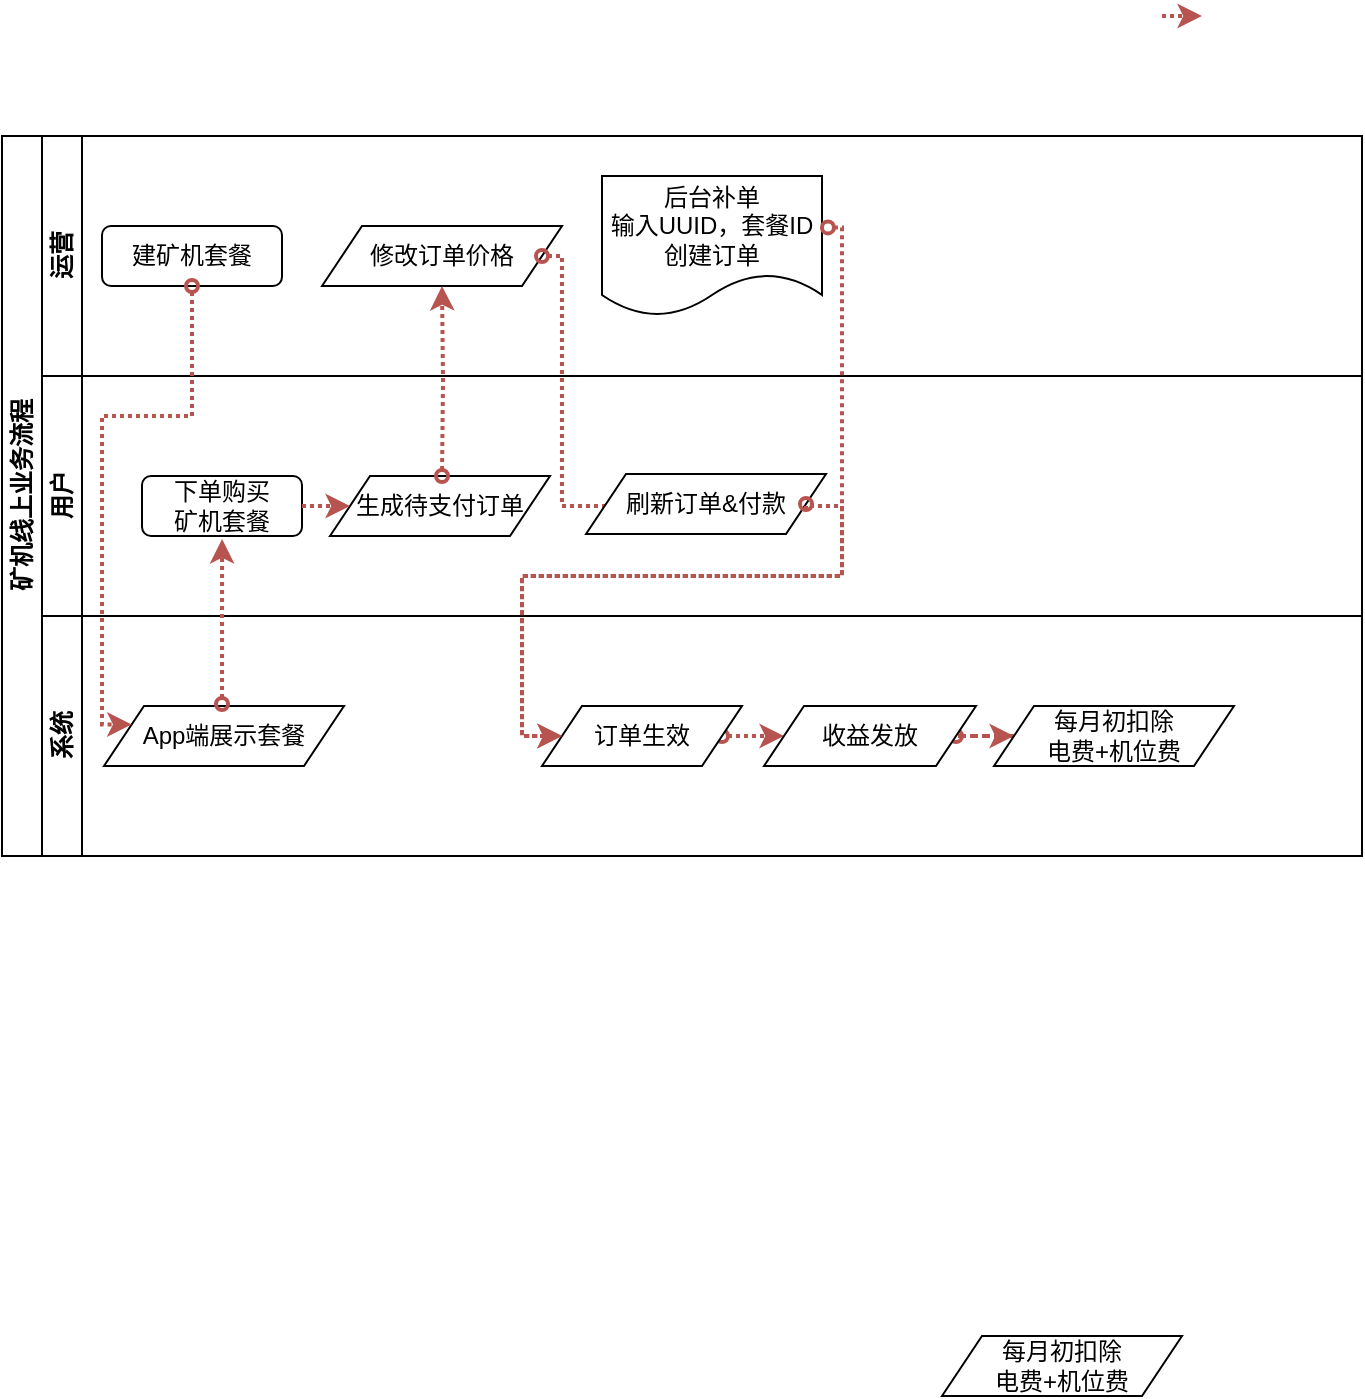 <mxfile version="22.0.4" type="github">
  <diagram id="prtHgNgQTEPvFCAcTncT" name="Page-1">
    <mxGraphModel dx="1166" dy="1707" grid="1" gridSize="10" guides="1" tooltips="1" connect="1" arrows="1" fold="1" page="1" pageScale="1" pageWidth="827" pageHeight="1169" math="0" shadow="0">
      <root>
        <mxCell id="0" />
        <mxCell id="1" parent="0" />
        <mxCell id="dNxyNK7c78bLwvsdeMH5-19" value="矿机线上业务流程" style="swimlane;html=1;childLayout=stackLayout;resizeParent=1;resizeParentMax=0;horizontal=0;startSize=20;horizontalStack=0;" parent="1" vertex="1">
          <mxGeometry x="40" y="40" width="680" height="360" as="geometry" />
        </mxCell>
        <mxCell id="dNxyNK7c78bLwvsdeMH5-20" value="运营" style="swimlane;html=1;startSize=20;horizontal=0;" parent="dNxyNK7c78bLwvsdeMH5-19" vertex="1">
          <mxGeometry x="20" width="660" height="120" as="geometry" />
        </mxCell>
        <mxCell id="eJ8lgUgesERh-Eou_Fsk-1" value="建矿机套餐" style="rounded=1;whiteSpace=wrap;html=1;" vertex="1" parent="dNxyNK7c78bLwvsdeMH5-20">
          <mxGeometry x="30" y="45" width="90" height="30" as="geometry" />
        </mxCell>
        <mxCell id="eJ8lgUgesERh-Eou_Fsk-6" value="修改订单价格" style="shape=parallelogram;perimeter=parallelogramPerimeter;whiteSpace=wrap;html=1;fixedSize=1;" vertex="1" parent="dNxyNK7c78bLwvsdeMH5-20">
          <mxGeometry x="140" y="45" width="120" height="30" as="geometry" />
        </mxCell>
        <mxCell id="eJ8lgUgesERh-Eou_Fsk-11" value="后台补单&lt;br&gt;输入UUID，套餐ID 创建订单" style="shape=document;whiteSpace=wrap;html=1;boundedLbl=1;" vertex="1" parent="dNxyNK7c78bLwvsdeMH5-20">
          <mxGeometry x="280" y="20" width="110" height="70" as="geometry" />
        </mxCell>
        <mxCell id="eJ8lgUgesERh-Eou_Fsk-24" value="" style="edgeStyle=orthogonalEdgeStyle;rounded=0;orthogonalLoop=1;jettySize=auto;html=1;strokeWidth=2;fillColor=#f8cecc;strokeColor=#b85450;dashed=1;dashPattern=1 1;entryX=0;entryY=0.5;entryDx=0;entryDy=0;startArrow=oval;startFill=0;" edge="1" parent="dNxyNK7c78bLwvsdeMH5-20" target="eJ8lgUgesERh-Eou_Fsk-7">
          <mxGeometry relative="1" as="geometry">
            <mxPoint x="250" y="60" as="sourcePoint" />
            <mxPoint x="280" y="195" as="targetPoint" />
            <Array as="points">
              <mxPoint x="260" y="60" />
              <mxPoint x="260" y="185" />
            </Array>
          </mxGeometry>
        </mxCell>
        <mxCell id="dNxyNK7c78bLwvsdeMH5-21" value="用户" style="swimlane;html=1;startSize=20;horizontal=0;" parent="dNxyNK7c78bLwvsdeMH5-19" vertex="1">
          <mxGeometry x="20" y="120" width="660" height="120" as="geometry" />
        </mxCell>
        <mxCell id="eJ8lgUgesERh-Eou_Fsk-2" value="下单购买&lt;br&gt;矿机套餐" style="rounded=1;whiteSpace=wrap;html=1;" vertex="1" parent="dNxyNK7c78bLwvsdeMH5-21">
          <mxGeometry x="50" y="50" width="80" height="30" as="geometry" />
        </mxCell>
        <mxCell id="eJ8lgUgesERh-Eou_Fsk-5" value="生成待支付订单" style="shape=parallelogram;perimeter=parallelogramPerimeter;whiteSpace=wrap;html=1;fixedSize=1;" vertex="1" parent="dNxyNK7c78bLwvsdeMH5-21">
          <mxGeometry x="144" y="50" width="110" height="30" as="geometry" />
        </mxCell>
        <mxCell id="eJ8lgUgesERh-Eou_Fsk-7" value="刷新订单&amp;amp;付款" style="shape=parallelogram;perimeter=parallelogramPerimeter;whiteSpace=wrap;html=1;fixedSize=1;" vertex="1" parent="dNxyNK7c78bLwvsdeMH5-21">
          <mxGeometry x="272" y="49" width="120" height="30" as="geometry" />
        </mxCell>
        <mxCell id="eJ8lgUgesERh-Eou_Fsk-21" value="" style="edgeStyle=orthogonalEdgeStyle;rounded=0;orthogonalLoop=1;jettySize=auto;html=1;strokeWidth=2;fillColor=#f8cecc;strokeColor=#b85450;dashed=1;dashPattern=1 1;entryX=0;entryY=0.5;entryDx=0;entryDy=0;exitX=1;exitY=0.5;exitDx=0;exitDy=0;" edge="1" parent="dNxyNK7c78bLwvsdeMH5-21" source="eJ8lgUgesERh-Eou_Fsk-2" target="eJ8lgUgesERh-Eou_Fsk-5">
          <mxGeometry relative="1" as="geometry">
            <mxPoint x="99" y="174" as="sourcePoint" />
            <mxPoint x="99" y="84" as="targetPoint" />
            <Array as="points" />
          </mxGeometry>
        </mxCell>
        <mxCell id="dNxyNK7c78bLwvsdeMH5-22" value="系统" style="swimlane;html=1;startSize=20;horizontal=0;" parent="dNxyNK7c78bLwvsdeMH5-19" vertex="1">
          <mxGeometry x="20" y="240" width="660" height="120" as="geometry" />
        </mxCell>
        <mxCell id="eJ8lgUgesERh-Eou_Fsk-31" value="" style="edgeStyle=orthogonalEdgeStyle;rounded=0;orthogonalLoop=1;jettySize=auto;html=1;dashed=1;dashPattern=1 1;strokeWidth=2;fillColor=#f8cecc;strokeColor=#b85450;startArrow=oval;startFill=0;" edge="1" parent="dNxyNK7c78bLwvsdeMH5-22" source="eJ8lgUgesERh-Eou_Fsk-9" target="eJ8lgUgesERh-Eou_Fsk-12">
          <mxGeometry relative="1" as="geometry">
            <Array as="points">
              <mxPoint x="350" y="60" />
              <mxPoint x="350" y="60" />
            </Array>
          </mxGeometry>
        </mxCell>
        <mxCell id="eJ8lgUgesERh-Eou_Fsk-9" value="订单生效" style="shape=parallelogram;perimeter=parallelogramPerimeter;whiteSpace=wrap;html=1;fixedSize=1;" vertex="1" parent="dNxyNK7c78bLwvsdeMH5-22">
          <mxGeometry x="250" y="45" width="100" height="30" as="geometry" />
        </mxCell>
        <mxCell id="eJ8lgUgesERh-Eou_Fsk-29" value="" style="edgeStyle=orthogonalEdgeStyle;rounded=0;orthogonalLoop=1;jettySize=auto;html=1;dashed=1;dashPattern=1 2;strokeWidth=2;fillColor=#f8cecc;strokeColor=#b85450;startArrow=oval;startFill=0;" edge="1" parent="dNxyNK7c78bLwvsdeMH5-22" source="eJ8lgUgesERh-Eou_Fsk-12" target="eJ8lgUgesERh-Eou_Fsk-13">
          <mxGeometry relative="1" as="geometry" />
        </mxCell>
        <mxCell id="eJ8lgUgesERh-Eou_Fsk-12" value="收益发放" style="shape=parallelogram;perimeter=parallelogramPerimeter;whiteSpace=wrap;html=1;fixedSize=1;" vertex="1" parent="dNxyNK7c78bLwvsdeMH5-22">
          <mxGeometry x="361" y="45" width="106" height="30" as="geometry" />
        </mxCell>
        <mxCell id="eJ8lgUgesERh-Eou_Fsk-13" value="每月初扣除&lt;br&gt;电费+机位费" style="shape=parallelogram;perimeter=parallelogramPerimeter;whiteSpace=wrap;html=1;fixedSize=1;" vertex="1" parent="dNxyNK7c78bLwvsdeMH5-22">
          <mxGeometry x="476" y="45" width="120" height="30" as="geometry" />
        </mxCell>
        <mxCell id="eJ8lgUgesERh-Eou_Fsk-16" value="App端展示套餐" style="shape=parallelogram;perimeter=parallelogramPerimeter;whiteSpace=wrap;html=1;fixedSize=1;" vertex="1" parent="dNxyNK7c78bLwvsdeMH5-22">
          <mxGeometry x="31" y="45" width="120" height="30" as="geometry" />
        </mxCell>
        <mxCell id="eJ8lgUgesERh-Eou_Fsk-17" value="" style="edgeStyle=orthogonalEdgeStyle;rounded=0;orthogonalLoop=1;jettySize=auto;html=1;entryX=0;entryY=0.25;entryDx=0;entryDy=0;fillColor=#f8cecc;strokeColor=#b85450;strokeWidth=2;startArrow=oval;startFill=0;dashed=1;dashPattern=1 1;" edge="1" parent="dNxyNK7c78bLwvsdeMH5-19" source="eJ8lgUgesERh-Eou_Fsk-1" target="eJ8lgUgesERh-Eou_Fsk-16">
          <mxGeometry relative="1" as="geometry">
            <Array as="points">
              <mxPoint x="95" y="140" />
              <mxPoint x="50" y="140" />
              <mxPoint x="50" y="294" />
            </Array>
          </mxGeometry>
        </mxCell>
        <mxCell id="eJ8lgUgesERh-Eou_Fsk-19" value="" style="edgeStyle=orthogonalEdgeStyle;rounded=0;orthogonalLoop=1;jettySize=auto;html=1;strokeWidth=2;fillColor=#f8cecc;strokeColor=#b85450;dashed=1;dashPattern=1 1;startArrow=oval;startFill=0;entryX=0.613;entryY=1.05;entryDx=0;entryDy=0;entryPerimeter=0;" edge="1" parent="dNxyNK7c78bLwvsdeMH5-19">
          <mxGeometry relative="1" as="geometry">
            <mxPoint x="110" y="284" as="sourcePoint" />
            <mxPoint x="110.04" y="201.5" as="targetPoint" />
            <Array as="points" />
          </mxGeometry>
        </mxCell>
        <mxCell id="eJ8lgUgesERh-Eou_Fsk-23" value="" style="edgeStyle=orthogonalEdgeStyle;rounded=0;orthogonalLoop=1;jettySize=auto;html=1;strokeWidth=2;fillColor=#f8cecc;strokeColor=#b85450;dashed=1;dashPattern=1 1;exitX=1.027;exitY=0.367;exitDx=0;exitDy=0;exitPerimeter=0;startArrow=oval;startFill=0;" edge="1" parent="dNxyNK7c78bLwvsdeMH5-19" source="eJ8lgUgesERh-Eou_Fsk-11" target="eJ8lgUgesERh-Eou_Fsk-9">
          <mxGeometry relative="1" as="geometry">
            <mxPoint x="230" y="180" as="sourcePoint" />
            <mxPoint x="230" y="85" as="targetPoint" />
            <Array as="points">
              <mxPoint x="420" y="46" />
              <mxPoint x="420" y="220" />
              <mxPoint x="260" y="220" />
              <mxPoint x="260" y="300" />
            </Array>
          </mxGeometry>
        </mxCell>
        <mxCell id="eJ8lgUgesERh-Eou_Fsk-15" value="每月初扣除&lt;br&gt;电费+机位费" style="shape=parallelogram;perimeter=parallelogramPerimeter;whiteSpace=wrap;html=1;fixedSize=1;" vertex="1" parent="1">
          <mxGeometry x="510" y="640" width="120" height="30" as="geometry" />
        </mxCell>
        <mxCell id="eJ8lgUgesERh-Eou_Fsk-22" value="" style="edgeStyle=orthogonalEdgeStyle;rounded=0;orthogonalLoop=1;jettySize=auto;html=1;strokeWidth=2;fillColor=#f8cecc;strokeColor=#b85450;dashed=1;dashPattern=1 1;entryX=0.5;entryY=1;entryDx=0;entryDy=0;startArrow=oval;startFill=0;" edge="1" parent="1" target="eJ8lgUgesERh-Eou_Fsk-6">
          <mxGeometry relative="1" as="geometry">
            <mxPoint x="260" y="210" as="sourcePoint" />
            <mxPoint x="220" y="235" as="targetPoint" />
            <Array as="points" />
          </mxGeometry>
        </mxCell>
        <mxCell id="eJ8lgUgesERh-Eou_Fsk-26" value="" style="edgeStyle=orthogonalEdgeStyle;rounded=0;orthogonalLoop=1;jettySize=auto;html=1;strokeWidth=2;fillColor=#f8cecc;strokeColor=#b85450;dashed=1;dashPattern=1 1;startArrow=oval;startFill=0;exitX=1;exitY=0.5;exitDx=0;exitDy=0;" edge="1" parent="1" source="eJ8lgUgesERh-Eou_Fsk-7">
          <mxGeometry relative="1" as="geometry">
            <mxPoint x="440" y="225" as="sourcePoint" />
            <mxPoint x="320" y="340" as="targetPoint" />
            <Array as="points">
              <mxPoint x="460" y="225" />
              <mxPoint x="460" y="260" />
              <mxPoint x="300" y="260" />
              <mxPoint x="300" y="340" />
            </Array>
          </mxGeometry>
        </mxCell>
        <mxCell id="eJ8lgUgesERh-Eou_Fsk-28" value="" style="edgeStyle=orthogonalEdgeStyle;rounded=0;orthogonalLoop=1;jettySize=auto;html=1;strokeWidth=2;fillColor=#f8cecc;strokeColor=#b85450;dashed=1;dashPattern=1 1;" edge="1" parent="1">
          <mxGeometry relative="1" as="geometry">
            <mxPoint x="620" y="-20" as="sourcePoint" />
            <mxPoint x="640" y="-20" as="targetPoint" />
            <Array as="points">
              <mxPoint x="620" y="-20" />
            </Array>
          </mxGeometry>
        </mxCell>
      </root>
    </mxGraphModel>
  </diagram>
</mxfile>
